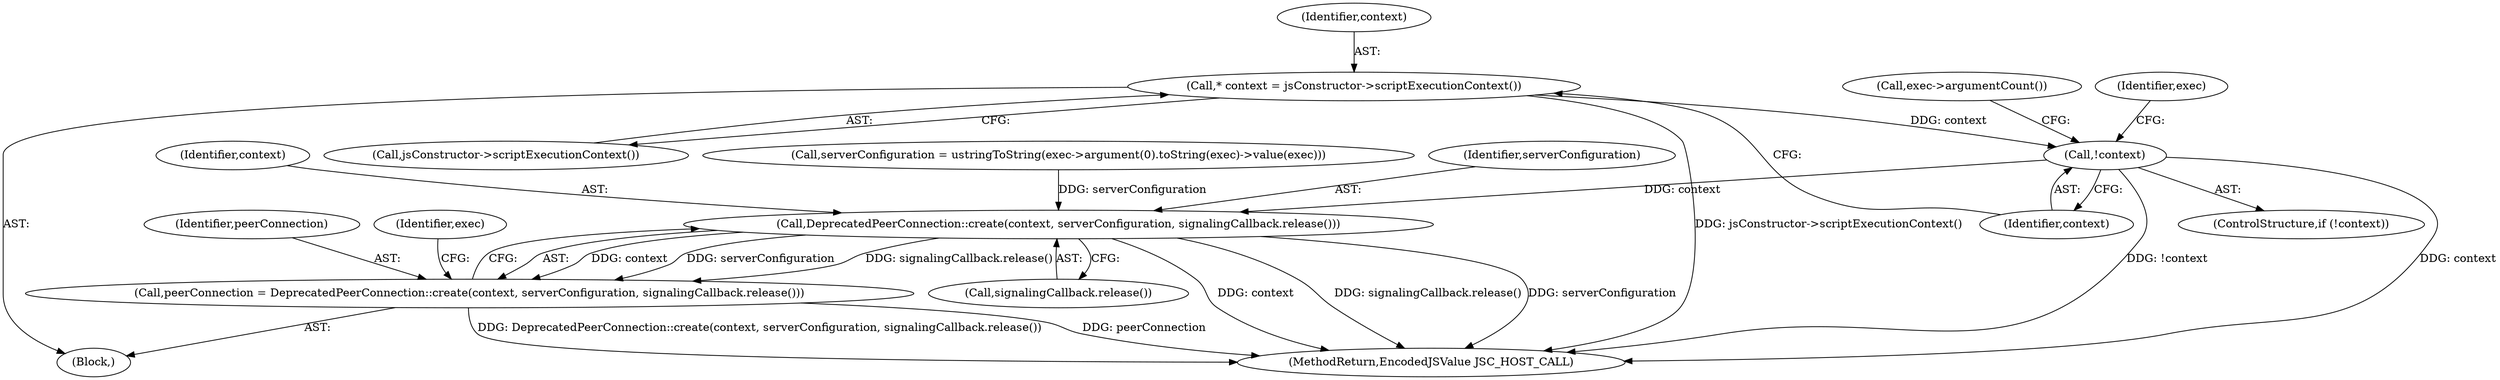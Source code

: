 digraph "0_Chrome_b944f670bb7a8a919daac497a4ea0536c954c201_1@pointer" {
"1000110" [label="(Call,* context = jsConstructor->scriptExecutionContext())"];
"1000114" [label="(Call,!context)"];
"1000165" [label="(Call,DeprecatedPeerConnection::create(context, serverConfiguration, signalingCallback.release()))"];
"1000163" [label="(Call,peerConnection = DeprecatedPeerConnection::create(context, serverConfiguration, signalingCallback.release()))"];
"1000176" [label="(MethodReturn,EncodedJSValue JSC_HOST_CALL)"];
"1000168" [label="(Call,signalingCallback.release())"];
"1000167" [label="(Identifier,serverConfiguration)"];
"1000115" [label="(Identifier,context)"];
"1000110" [label="(Call,* context = jsConstructor->scriptExecutionContext())"];
"1000166" [label="(Identifier,context)"];
"1000112" [label="(Call,jsConstructor->scriptExecutionContext())"];
"1000111" [label="(Identifier,context)"];
"1000164" [label="(Identifier,peerConnection)"];
"1000165" [label="(Call,DeprecatedPeerConnection::create(context, serverConfiguration, signalingCallback.release()))"];
"1000124" [label="(Call,exec->argumentCount())"];
"1000102" [label="(Block,)"];
"1000113" [label="(ControlStructure,if (!context))"];
"1000118" [label="(Identifier,exec)"];
"1000172" [label="(Identifier,exec)"];
"1000132" [label="(Call,serverConfiguration = ustringToString(exec->argument(0).toString(exec)->value(exec)))"];
"1000163" [label="(Call,peerConnection = DeprecatedPeerConnection::create(context, serverConfiguration, signalingCallback.release()))"];
"1000114" [label="(Call,!context)"];
"1000110" -> "1000102"  [label="AST: "];
"1000110" -> "1000112"  [label="CFG: "];
"1000111" -> "1000110"  [label="AST: "];
"1000112" -> "1000110"  [label="AST: "];
"1000115" -> "1000110"  [label="CFG: "];
"1000110" -> "1000176"  [label="DDG: jsConstructor->scriptExecutionContext()"];
"1000110" -> "1000114"  [label="DDG: context"];
"1000114" -> "1000113"  [label="AST: "];
"1000114" -> "1000115"  [label="CFG: "];
"1000115" -> "1000114"  [label="AST: "];
"1000118" -> "1000114"  [label="CFG: "];
"1000124" -> "1000114"  [label="CFG: "];
"1000114" -> "1000176"  [label="DDG: context"];
"1000114" -> "1000176"  [label="DDG: !context"];
"1000114" -> "1000165"  [label="DDG: context"];
"1000165" -> "1000163"  [label="AST: "];
"1000165" -> "1000168"  [label="CFG: "];
"1000166" -> "1000165"  [label="AST: "];
"1000167" -> "1000165"  [label="AST: "];
"1000168" -> "1000165"  [label="AST: "];
"1000163" -> "1000165"  [label="CFG: "];
"1000165" -> "1000176"  [label="DDG: signalingCallback.release()"];
"1000165" -> "1000176"  [label="DDG: context"];
"1000165" -> "1000176"  [label="DDG: serverConfiguration"];
"1000165" -> "1000163"  [label="DDG: context"];
"1000165" -> "1000163"  [label="DDG: serverConfiguration"];
"1000165" -> "1000163"  [label="DDG: signalingCallback.release()"];
"1000132" -> "1000165"  [label="DDG: serverConfiguration"];
"1000163" -> "1000102"  [label="AST: "];
"1000164" -> "1000163"  [label="AST: "];
"1000172" -> "1000163"  [label="CFG: "];
"1000163" -> "1000176"  [label="DDG: peerConnection"];
"1000163" -> "1000176"  [label="DDG: DeprecatedPeerConnection::create(context, serverConfiguration, signalingCallback.release())"];
}
